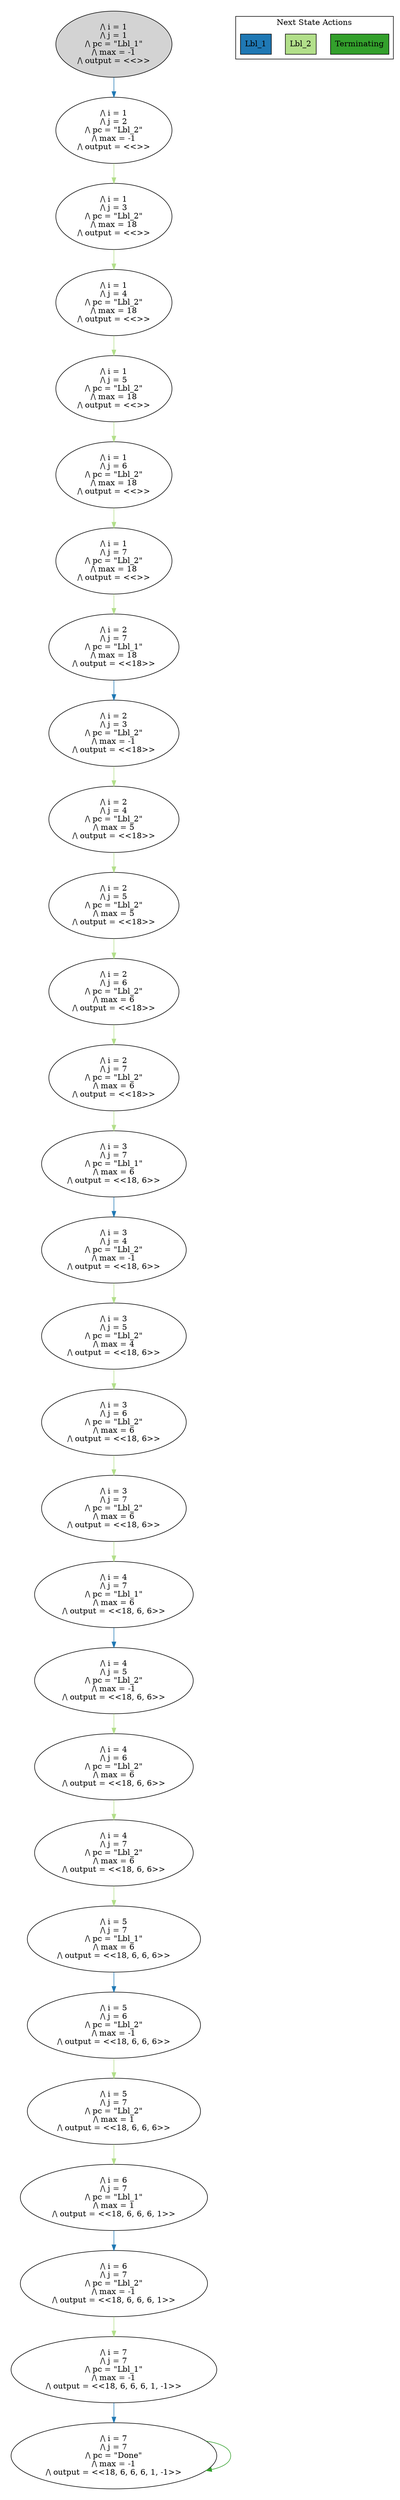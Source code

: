 strict digraph DiskGraph {
edge [colorscheme="paired12"]
nodesep=0.35;
subgraph cluster_graph {
color="white";
-3521766615034987657 [label="/\\ i = 1\n/\\ j = 1\n/\\ pc = \"Lbl_1\"\n/\\ max = -1\n/\\ output = <<>>",style = filled]
-3521766615034987657 -> -6888913799096942211 [label="",color="2",fontcolor="2"];
-6888913799096942211 [label="/\\ i = 1\n/\\ j = 2\n/\\ pc = \"Lbl_2\"\n/\\ max = -1\n/\\ output = <<>>"];
-6888913799096942211 -> 7167161650850827598 [label="",color="3",fontcolor="3"];
7167161650850827598 [label="/\\ i = 1\n/\\ j = 3\n/\\ pc = \"Lbl_2\"\n/\\ max = 18\n/\\ output = <<>>"];
7167161650850827598 -> -5174490407089876000 [label="",color="3",fontcolor="3"];
-5174490407089876000 [label="/\\ i = 1\n/\\ j = 4\n/\\ pc = \"Lbl_2\"\n/\\ max = 18\n/\\ output = <<>>"];
-5174490407089876000 -> 4259649302154884729 [label="",color="3",fontcolor="3"];
4259649302154884729 [label="/\\ i = 1\n/\\ j = 5\n/\\ pc = \"Lbl_2\"\n/\\ max = 18\n/\\ output = <<>>"];
4259649302154884729 -> -8076644289076771571 [label="",color="3",fontcolor="3"];
-8076644289076771571 [label="/\\ i = 1\n/\\ j = 6\n/\\ pc = \"Lbl_2\"\n/\\ max = 18\n/\\ output = <<>>"];
-8076644289076771571 -> 919907316889231508 [label="",color="3",fontcolor="3"];
919907316889231508 [label="/\\ i = 1\n/\\ j = 7\n/\\ pc = \"Lbl_2\"\n/\\ max = 18\n/\\ output = <<>>"];
919907316889231508 -> -2079058940171318519 [label="",color="3",fontcolor="3"];
-2079058940171318519 [label="/\\ i = 2\n/\\ j = 7\n/\\ pc = \"Lbl_1\"\n/\\ max = 18\n/\\ output = <<18>>"];
-2079058940171318519 -> 8669734237000145040 [label="",color="2",fontcolor="2"];
8669734237000145040 [label="/\\ i = 2\n/\\ j = 3\n/\\ pc = \"Lbl_2\"\n/\\ max = -1\n/\\ output = <<18>>"];
8669734237000145040 -> 2329477297240843216 [label="",color="3",fontcolor="3"];
2329477297240843216 [label="/\\ i = 2\n/\\ j = 4\n/\\ pc = \"Lbl_2\"\n/\\ max = 5\n/\\ output = <<18>>"];
2329477297240843216 -> 2652285582921432056 [label="",color="3",fontcolor="3"];
2652285582921432056 [label="/\\ i = 2\n/\\ j = 5\n/\\ pc = \"Lbl_2\"\n/\\ max = 5\n/\\ output = <<18>>"];
2652285582921432056 -> -5254325905143770027 [label="",color="3",fontcolor="3"];
-5254325905143770027 [label="/\\ i = 2\n/\\ j = 6\n/\\ pc = \"Lbl_2\"\n/\\ max = 6\n/\\ output = <<18>>"];
-5254325905143770027 -> -5509632423214805891 [label="",color="3",fontcolor="3"];
-5509632423214805891 [label="/\\ i = 2\n/\\ j = 7\n/\\ pc = \"Lbl_2\"\n/\\ max = 6\n/\\ output = <<18>>"];
-5509632423214805891 -> -5575030202100253016 [label="",color="3",fontcolor="3"];
-5575030202100253016 [label="/\\ i = 3\n/\\ j = 7\n/\\ pc = \"Lbl_1\"\n/\\ max = 6\n/\\ output = <<18, 6>>"];
-5575030202100253016 -> 2076038105624581337 [label="",color="2",fontcolor="2"];
2076038105624581337 [label="/\\ i = 3\n/\\ j = 4\n/\\ pc = \"Lbl_2\"\n/\\ max = -1\n/\\ output = <<18, 6>>"];
2076038105624581337 -> -7211901851030585454 [label="",color="3",fontcolor="3"];
-7211901851030585454 [label="/\\ i = 3\n/\\ j = 5\n/\\ pc = \"Lbl_2\"\n/\\ max = 4\n/\\ output = <<18, 6>>"];
-7211901851030585454 -> 2763441040102858255 [label="",color="3",fontcolor="3"];
2763441040102858255 [label="/\\ i = 3\n/\\ j = 6\n/\\ pc = \"Lbl_2\"\n/\\ max = 6\n/\\ output = <<18, 6>>"];
2763441040102858255 -> 7547939008479209854 [label="",color="3",fontcolor="3"];
7547939008479209854 [label="/\\ i = 3\n/\\ j = 7\n/\\ pc = \"Lbl_2\"\n/\\ max = 6\n/\\ output = <<18, 6>>"];
7547939008479209854 -> -7209185643222811400 [label="",color="3",fontcolor="3"];
-7209185643222811400 [label="/\\ i = 4\n/\\ j = 7\n/\\ pc = \"Lbl_1\"\n/\\ max = 6\n/\\ output = <<18, 6, 6>>"];
-7209185643222811400 -> -8928710460788950158 [label="",color="2",fontcolor="2"];
-8928710460788950158 [label="/\\ i = 4\n/\\ j = 5\n/\\ pc = \"Lbl_2\"\n/\\ max = -1\n/\\ output = <<18, 6, 6>>"];
-8928710460788950158 -> -5831932435834915766 [label="",color="3",fontcolor="3"];
-5831932435834915766 [label="/\\ i = 4\n/\\ j = 6\n/\\ pc = \"Lbl_2\"\n/\\ max = 6\n/\\ output = <<18, 6, 6>>"];
-5831932435834915766 -> -8163243227908349781 [label="",color="3",fontcolor="3"];
-8163243227908349781 [label="/\\ i = 4\n/\\ j = 7\n/\\ pc = \"Lbl_2\"\n/\\ max = 6\n/\\ output = <<18, 6, 6>>"];
-8163243227908349781 -> 1943818643298492827 [label="",color="3",fontcolor="3"];
1943818643298492827 [label="/\\ i = 5\n/\\ j = 7\n/\\ pc = \"Lbl_1\"\n/\\ max = 6\n/\\ output = <<18, 6, 6, 6>>"];
1943818643298492827 -> 1188448140963667177 [label="",color="2",fontcolor="2"];
1188448140963667177 [label="/\\ i = 5\n/\\ j = 6\n/\\ pc = \"Lbl_2\"\n/\\ max = -1\n/\\ output = <<18, 6, 6, 6>>"];
1188448140963667177 -> 8624871513938789869 [label="",color="3",fontcolor="3"];
8624871513938789869 [label="/\\ i = 5\n/\\ j = 7\n/\\ pc = \"Lbl_2\"\n/\\ max = 1\n/\\ output = <<18, 6, 6, 6>>"];
8624871513938789869 -> 8443138709223412333 [label="",color="3",fontcolor="3"];
8443138709223412333 [label="/\\ i = 6\n/\\ j = 7\n/\\ pc = \"Lbl_1\"\n/\\ max = 1\n/\\ output = <<18, 6, 6, 6, 1>>"];
8443138709223412333 -> 5825134175747935945 [label="",color="2",fontcolor="2"];
5825134175747935945 [label="/\\ i = 6\n/\\ j = 7\n/\\ pc = \"Lbl_2\"\n/\\ max = -1\n/\\ output = <<18, 6, 6, 6, 1>>"];
5825134175747935945 -> -501090607961688499 [label="",color="3",fontcolor="3"];
-501090607961688499 [label="/\\ i = 7\n/\\ j = 7\n/\\ pc = \"Lbl_1\"\n/\\ max = -1\n/\\ output = <<18, 6, 6, 6, 1, -1>>"];
-501090607961688499 -> -6143860435151203350 [label="",color="2",fontcolor="2"];
-6143860435151203350 [label="/\\ i = 7\n/\\ j = 7\n/\\ pc = \"Done\"\n/\\ max = -1\n/\\ output = <<18, 6, 6, 6, 1, -1>>"];
-6143860435151203350 -> -6143860435151203350 [label="",color="4",fontcolor="4"];
{rank = same; -3521766615034987657;}
{rank = same; -6888913799096942211;}
{rank = same; 7167161650850827598;}
{rank = same; -5174490407089876000;}
{rank = same; 4259649302154884729;}
{rank = same; -8076644289076771571;}
{rank = same; 919907316889231508;}
{rank = same; -2079058940171318519;}
{rank = same; 8669734237000145040;}
{rank = same; 2329477297240843216;}
{rank = same; 2652285582921432056;}
{rank = same; -5254325905143770027;}
{rank = same; -5509632423214805891;}
{rank = same; -5575030202100253016;}
{rank = same; 2076038105624581337;}
{rank = same; -7211901851030585454;}
{rank = same; 2763441040102858255;}
{rank = same; 7547939008479209854;}
{rank = same; -7209185643222811400;}
{rank = same; -8928710460788950158;}
{rank = same; -5831932435834915766;}
{rank = same; -8163243227908349781;}
{rank = same; 1943818643298492827;}
{rank = same; 1188448140963667177;}
{rank = same; 8624871513938789869;}
{rank = same; 8443138709223412333;}
{rank = same; 5825134175747935945;}
{rank = same; -501090607961688499;}
{rank = same; -6143860435151203350;}
}
subgraph cluster_legend {graph[style=bold];label = "Next State Actions" style="solid"
node [ labeljust="l",colorscheme="paired12",style=filled,shape=record ]
Terminating [label="Terminating",fillcolor=4]
Lbl_2 [label="Lbl_2",fillcolor=3]
Lbl_1 [label="Lbl_1",fillcolor=2]
}}